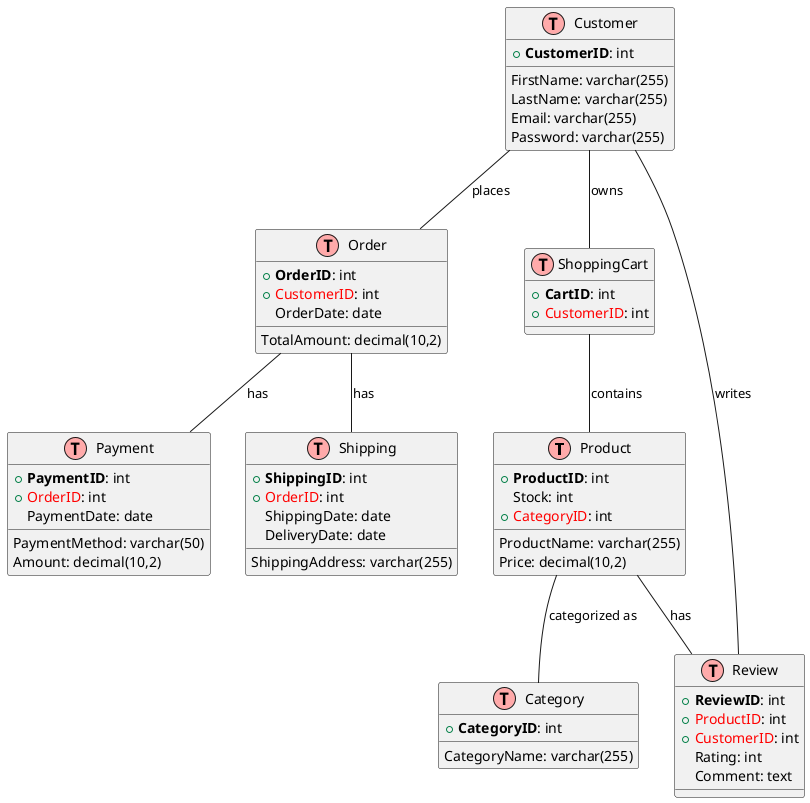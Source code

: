 @startuml

!define table(x) class x << (T,#FFAAAA) >>
!define primary_key(x) <b>x</b>
!define foreign_key(x) <color:red>x</color>

table(Product) {
  +primary_key(ProductID): int
  ProductName: varchar(255)
  Price: decimal(10,2)
  Stock: int
  +foreign_key(CategoryID): int
}

table(Customer) {
  +primary_key(CustomerID): int
  FirstName: varchar(255)
  LastName: varchar(255)
  Email: varchar(255)
  Password: varchar(255)
}

table(Order) {
  +primary_key(OrderID): int
  +foreign_key(CustomerID): int
  OrderDate: date
  TotalAmount: decimal(10,2)
}

table(ShoppingCart) {
  +primary_key(CartID): int
  +foreign_key(CustomerID): int
}

table(Payment) {
  +primary_key(PaymentID): int
  +foreign_key(OrderID): int
  PaymentMethod: varchar(50)
  PaymentDate: date
  Amount: decimal(10,2)
}

table(Shipping) {
  +primary_key(ShippingID): int
  +foreign_key(OrderID): int
  ShippingAddress: varchar(255)
  ShippingDate: date
  DeliveryDate: date
}

table(Category) {
  +primary_key(CategoryID): int
  CategoryName: varchar(255)
}

table(Review) {
  +primary_key(ReviewID): int
  +foreign_key(ProductID): int
  +foreign_key(CustomerID): int
  Rating: int
  Comment: text
}

Product -- Category : categorized as
Product -- Review : has
Customer -- ShoppingCart : owns
Customer -- Order : places
Customer -- Review : writes
Order -- Payment : has
Order -- Shipping : has
ShoppingCart -- Product : contains

@enduml
